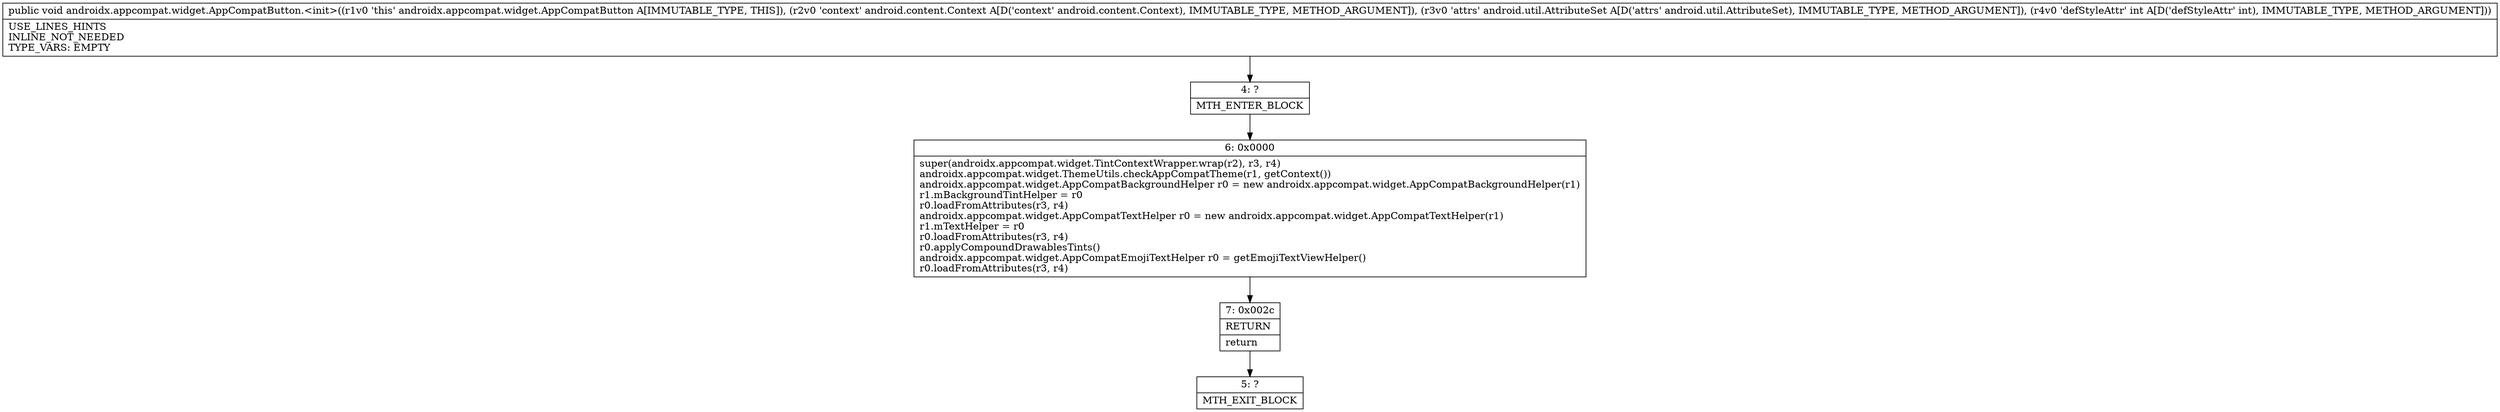 digraph "CFG forandroidx.appcompat.widget.AppCompatButton.\<init\>(Landroid\/content\/Context;Landroid\/util\/AttributeSet;I)V" {
Node_4 [shape=record,label="{4\:\ ?|MTH_ENTER_BLOCK\l}"];
Node_6 [shape=record,label="{6\:\ 0x0000|super(androidx.appcompat.widget.TintContextWrapper.wrap(r2), r3, r4)\landroidx.appcompat.widget.ThemeUtils.checkAppCompatTheme(r1, getContext())\landroidx.appcompat.widget.AppCompatBackgroundHelper r0 = new androidx.appcompat.widget.AppCompatBackgroundHelper(r1)\lr1.mBackgroundTintHelper = r0\lr0.loadFromAttributes(r3, r4)\landroidx.appcompat.widget.AppCompatTextHelper r0 = new androidx.appcompat.widget.AppCompatTextHelper(r1)\lr1.mTextHelper = r0\lr0.loadFromAttributes(r3, r4)\lr0.applyCompoundDrawablesTints()\landroidx.appcompat.widget.AppCompatEmojiTextHelper r0 = getEmojiTextViewHelper()\lr0.loadFromAttributes(r3, r4)\l}"];
Node_7 [shape=record,label="{7\:\ 0x002c|RETURN\l|return\l}"];
Node_5 [shape=record,label="{5\:\ ?|MTH_EXIT_BLOCK\l}"];
MethodNode[shape=record,label="{public void androidx.appcompat.widget.AppCompatButton.\<init\>((r1v0 'this' androidx.appcompat.widget.AppCompatButton A[IMMUTABLE_TYPE, THIS]), (r2v0 'context' android.content.Context A[D('context' android.content.Context), IMMUTABLE_TYPE, METHOD_ARGUMENT]), (r3v0 'attrs' android.util.AttributeSet A[D('attrs' android.util.AttributeSet), IMMUTABLE_TYPE, METHOD_ARGUMENT]), (r4v0 'defStyleAttr' int A[D('defStyleAttr' int), IMMUTABLE_TYPE, METHOD_ARGUMENT]))  | USE_LINES_HINTS\lINLINE_NOT_NEEDED\lTYPE_VARS: EMPTY\l}"];
MethodNode -> Node_4;Node_4 -> Node_6;
Node_6 -> Node_7;
Node_7 -> Node_5;
}

